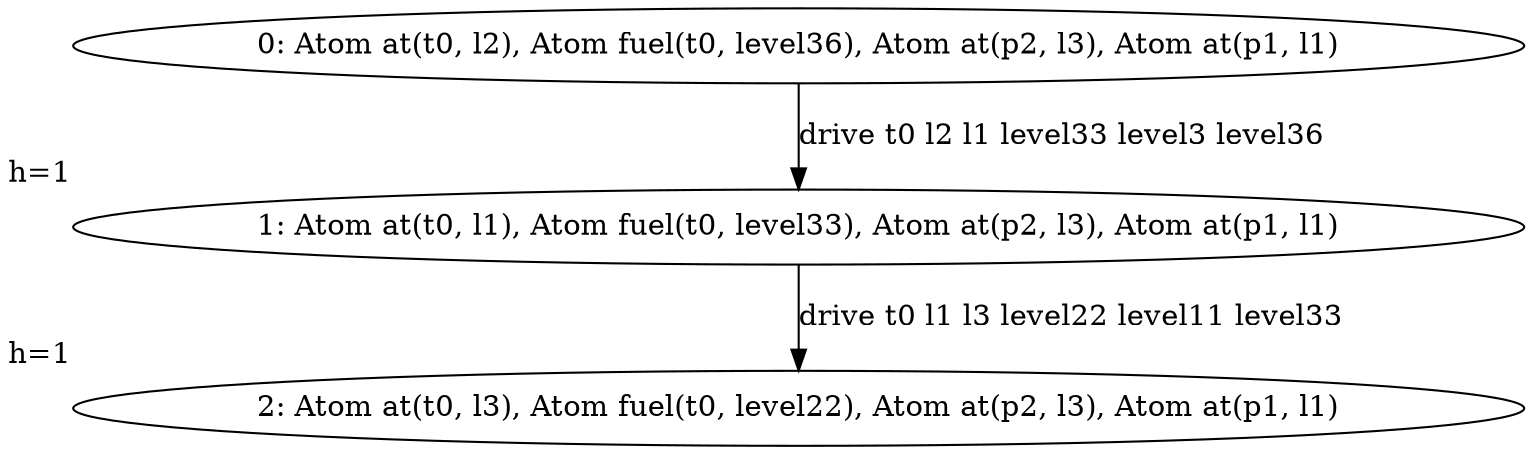digraph G {
  0 [label="2: Atom at(t0, l3), Atom fuel(t0, level22), Atom at(p2, l3), Atom at(p1, l1)",xlabel="h=1"];
  1 [label="1: Atom at(t0, l1), Atom fuel(t0, level33), Atom at(p2, l3), Atom at(p1, l1)",xlabel="h=1"];
  2 [label="0: Atom at(t0, l2), Atom fuel(t0, level36), Atom at(p2, l3), Atom at(p1, l1)"];
  2 -> 1 [label="drive t0 l2 l1 level33 level3 level36"];
  1 -> 0 [label="drive t0 l1 l3 level22 level11 level33"];
}
